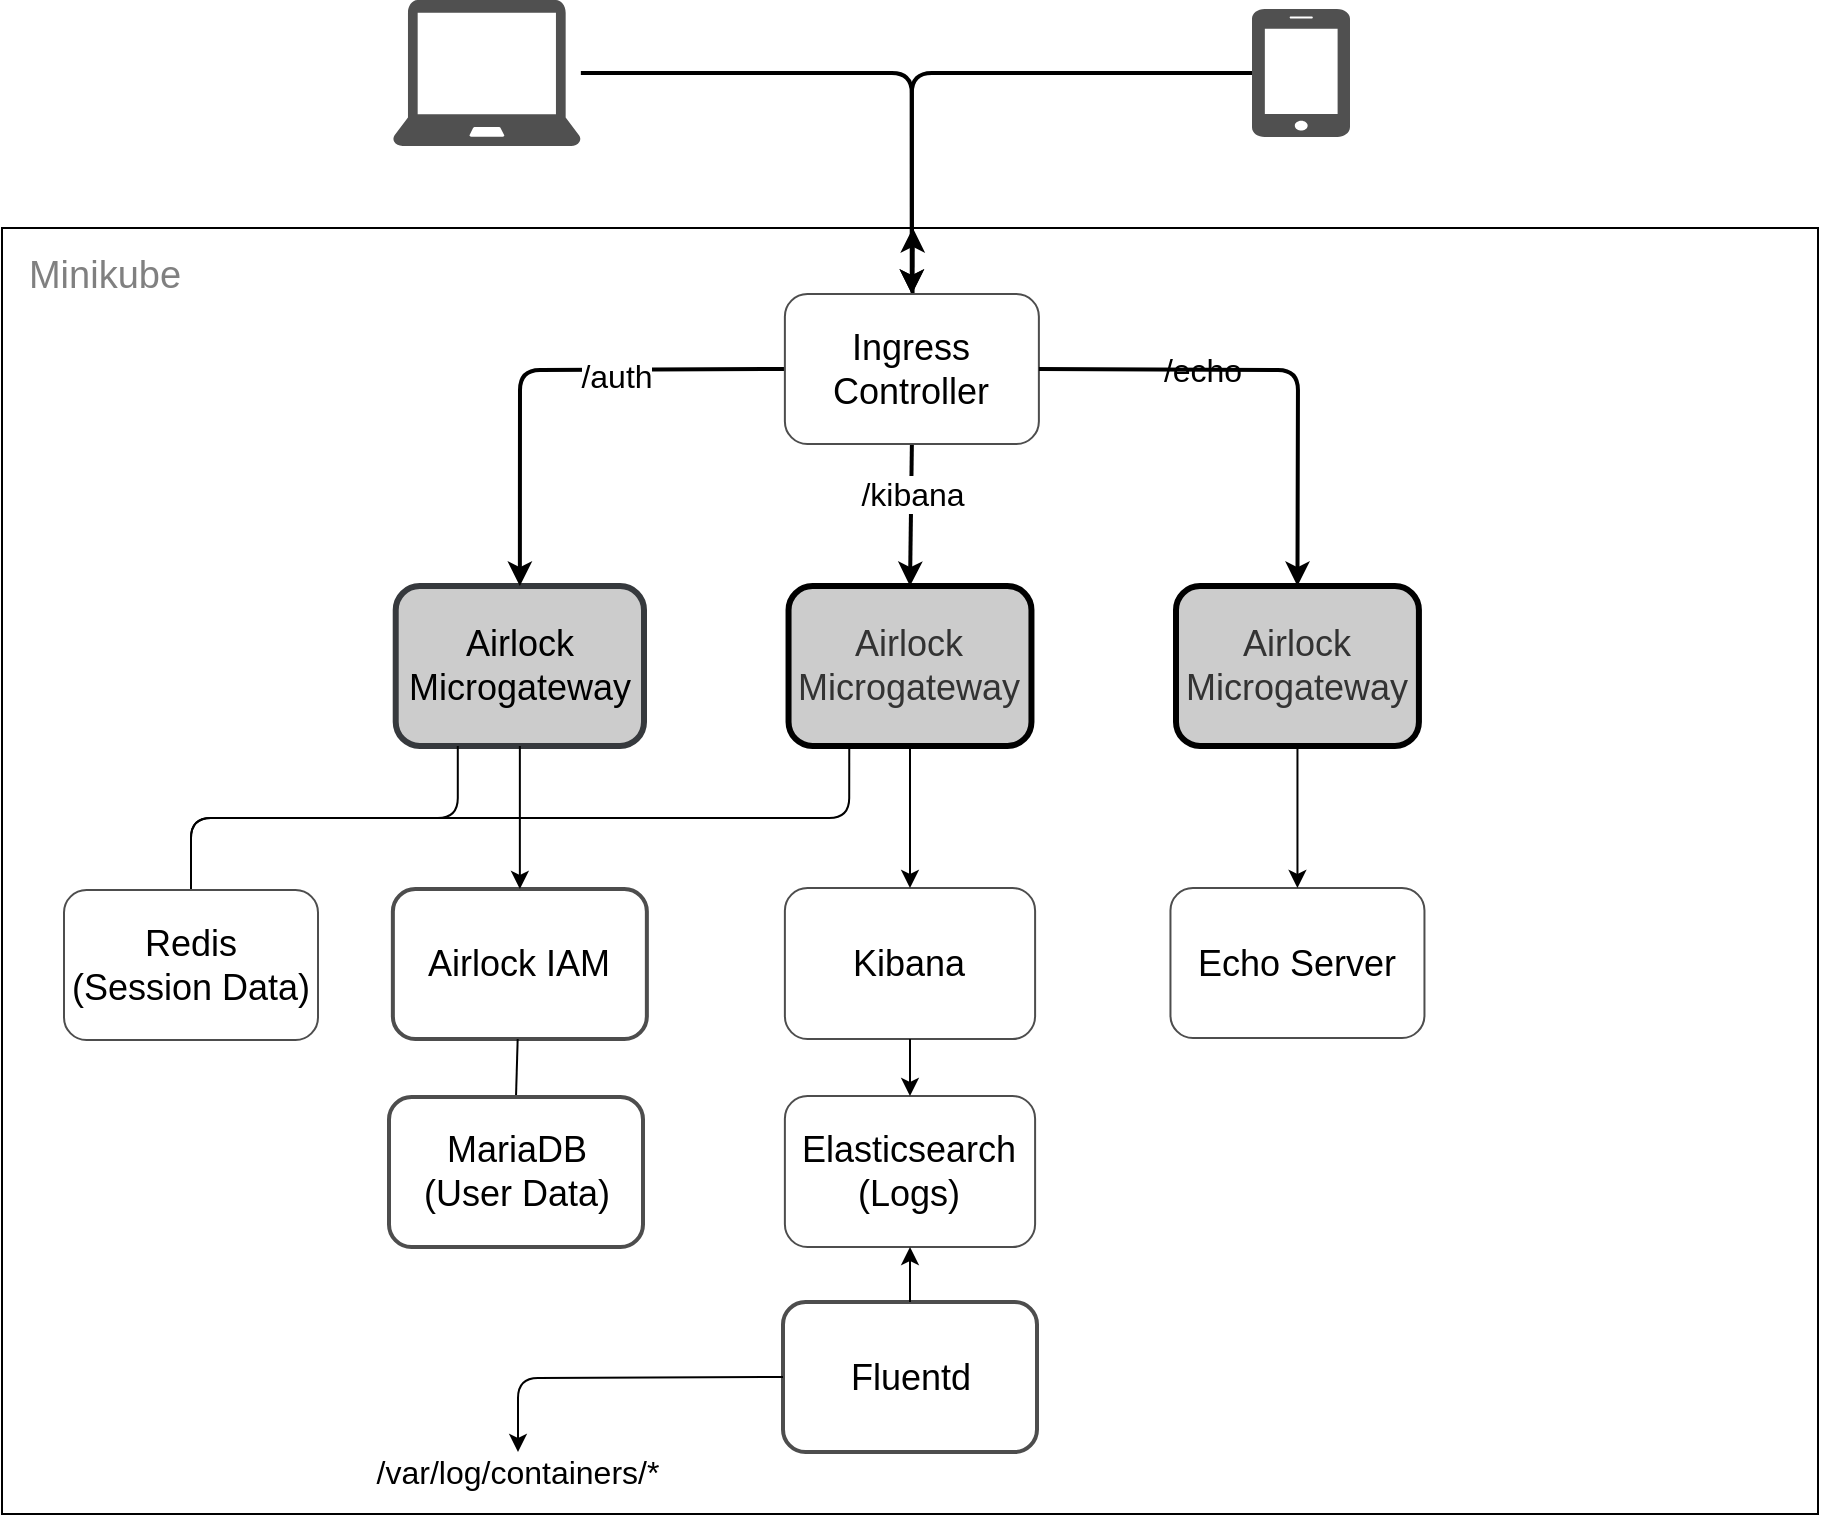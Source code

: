<mxfile version="14.4.3" type="device"><diagram id="WI9T0HZ2pTsCkuznbFz-" name="Page-1"><mxGraphModel dx="2062" dy="2019" grid="0" gridSize="10" guides="1" tooltips="1" connect="1" arrows="1" fold="1" page="1" pageScale="1" pageWidth="1169" pageHeight="827" math="0" shadow="0"><root><mxCell id="0"/><mxCell id="1" parent="0"/><mxCell id="zPxd7f9gdu0ujB_dVy6X-59" value="" style="rounded=0;whiteSpace=wrap;html=1;shadow=0;glass=0;sketch=0;strokeColor=#000000;strokeWidth=1;fillColor=none;" parent="1" vertex="1"><mxGeometry x="140" y="-696" width="908" height="643" as="geometry"/></mxCell><mxCell id="w9wuaRJPN0vWNbS5Cw9o-62" value="" style="pointerEvents=1;shadow=0;dashed=0;html=1;strokeColor=none;fillColor=#505050;labelPosition=center;verticalLabelPosition=bottom;verticalAlign=top;outlineConnect=0;align=center;shape=mxgraph.office.devices.laptop;fontStyle=1" parent="1" vertex="1"><mxGeometry x="335.43" y="-810" width="94" height="73" as="geometry"/></mxCell><mxCell id="5LJMf_2BfoSnGEr0R3gu-9" value="" style="group" parent="1" vertex="1" connectable="0"><mxGeometry x="765" y="-805.5" width="49" height="64" as="geometry"/></mxCell><mxCell id="l-q5ioN7zxDLsIIErkMB-75" value="" style="pointerEvents=1;shadow=0;dashed=0;html=1;strokeColor=none;fillColor=#505050;labelPosition=center;verticalLabelPosition=bottom;verticalAlign=top;outlineConnect=0;align=center;shape=mxgraph.office.devices.cell_phone_iphone_proportional;fontStyle=1" parent="5LJMf_2BfoSnGEr0R3gu-9" vertex="1"><mxGeometry width="49.0" height="64.0" as="geometry"/></mxCell><mxCell id="l-q5ioN7zxDLsIIErkMB-66" value="&lt;font style=&quot;font-size: 18px;&quot;&gt;Airlock Microgateway&lt;/font&gt;" style="rounded=1;whiteSpace=wrap;html=1;align=center;fontColor=#333333;fontSize=18;fontStyle=0;labelBackgroundColor=none;strokeWidth=3;shadow=0;fillColor=#CCCCCC;" parent="1" vertex="1"><mxGeometry x="727" y="-517" width="121.46" height="80" as="geometry"/></mxCell><mxCell id="l-q5ioN7zxDLsIIErkMB-79" value="Minikube" style="text;html=1;align=center;verticalAlign=middle;resizable=0;points=[];autosize=1;fontSize=19;labelBackgroundColor=none;fontStyle=0;fontColor=#808080;" parent="1" vertex="1"><mxGeometry x="147.998" y="-686" width="86" height="27" as="geometry"/></mxCell><mxCell id="w9wuaRJPN0vWNbS5Cw9o-79" value="&lt;font style=&quot;font-size: 18px;&quot;&gt;Airlock IAM&lt;/font&gt;" style="rounded=1;whiteSpace=wrap;html=1;strokeColor=#4D4D4D;fillColor=#ffffff;align=center;labelBackgroundColor=none;fontSize=18;fontStyle=0;fontColor=#000000;strokeWidth=2;shadow=0;" parent="1" vertex="1"><mxGeometry x="335.43" y="-365.5" width="127" height="75" as="geometry"/></mxCell><mxCell id="zPxd7f9gdu0ujB_dVy6X-16" value="&lt;font style=&quot;font-size: 18px;&quot;&gt;Airlock Microgateway&lt;/font&gt;" style="rounded=1;whiteSpace=wrap;html=1;align=center;fontSize=18;fontStyle=0;labelBackgroundColor=none;strokeWidth=3;strokeColor=#36393d;shadow=0;sketch=0;glass=0;fillColor=#CCCCCC;" parent="1" vertex="1"><mxGeometry x="336.86" y="-517" width="124.14" height="80" as="geometry"/></mxCell><mxCell id="zPxd7f9gdu0ujB_dVy6X-21" value="" style="endArrow=none;html=1;exitX=0.5;exitY=0;exitDx=0;exitDy=0;" parent="1" source="lVdv-ffWIgl_E9PSQNQW-1" target="w9wuaRJPN0vWNbS5Cw9o-79" edge="1"><mxGeometry x="282" y="-432.5" width="50" height="50" as="geometry"><mxPoint x="397.585" y="-148.25" as="sourcePoint"/><mxPoint x="176" y="-221.5" as="targetPoint"/></mxGeometry></mxCell><mxCell id="zPxd7f9gdu0ujB_dVy6X-25" value="&lt;font style=&quot;font-size: 18px;&quot;&gt;Echo Server&lt;/font&gt;" style="rounded=1;whiteSpace=wrap;html=1;strokeColor=#4D4D4D;fillColor=#ffffff;align=center;labelBackgroundColor=none;fontSize=18;fontStyle=0;fontColor=#000000;strokeWidth=1;" parent="1" vertex="1"><mxGeometry x="724.23" y="-366" width="127" height="75" as="geometry"/></mxCell><mxCell id="zPxd7f9gdu0ujB_dVy6X-27" value="&lt;font style=&quot;font-size: 18px;&quot;&gt;Kibana&lt;/font&gt;" style="rounded=1;whiteSpace=wrap;html=1;strokeColor=#4D4D4D;fillColor=#ffffff;align=center;labelBackgroundColor=none;fontSize=18;fontStyle=0;fontColor=#000000;strokeWidth=1;" parent="1" vertex="1"><mxGeometry x="531.44" y="-366" width="125.11" height="75.5" as="geometry"/></mxCell><mxCell id="zPxd7f9gdu0ujB_dVy6X-37" value="" style="endArrow=none;startArrow=none;html=1;edgeStyle=orthogonalEdgeStyle;startFill=0;endFill=0;entryX=0.25;entryY=1;entryDx=0;entryDy=0;exitX=0.5;exitY=0;exitDx=0;exitDy=0;" parent="1" source="lVdv-ffWIgl_E9PSQNQW-7" target="zPxd7f9gdu0ujB_dVy6X-16" edge="1"><mxGeometry width="50" height="50" relative="1" as="geometry"><mxPoint x="277" y="-412.5" as="sourcePoint"/><mxPoint x="189" y="-451" as="targetPoint"/></mxGeometry></mxCell><mxCell id="zPxd7f9gdu0ujB_dVy6X-39" value="" style="endArrow=none;startArrow=none;html=1;edgeStyle=orthogonalEdgeStyle;startFill=0;endFill=0;entryX=0.25;entryY=1;entryDx=0;entryDy=0;exitX=0.5;exitY=0;exitDx=0;exitDy=0;" parent="1" source="lVdv-ffWIgl_E9PSQNQW-7" target="zPxd7f9gdu0ujB_dVy6X-17" edge="1"><mxGeometry width="50" height="50" relative="1" as="geometry"><mxPoint x="277" y="-412.5" as="sourcePoint"/><mxPoint x="471.0" y="-467" as="targetPoint"/></mxGeometry></mxCell><mxCell id="zPxd7f9gdu0ujB_dVy6X-48" style="edgeStyle=orthogonalEdgeStyle;rounded=1;orthogonalLoop=1;jettySize=auto;html=1;fontColor=#000000;strokeWidth=2;fontSize=11;fontStyle=1;entryX=0.5;entryY=0;entryDx=0;entryDy=0;" parent="1" source="l-q5ioN7zxDLsIIErkMB-75" target="lVdv-ffWIgl_E9PSQNQW-13" edge="1"><mxGeometry relative="1" as="geometry"><mxPoint x="642.5" y="-648" as="targetPoint"/><Array as="points"/><mxPoint x="579" y="-695" as="sourcePoint"/></mxGeometry></mxCell><mxCell id="zPxd7f9gdu0ujB_dVy6X-49" style="edgeStyle=orthogonalEdgeStyle;rounded=1;orthogonalLoop=1;jettySize=auto;html=1;fontColor=#000000;strokeWidth=2;fontSize=11;fontStyle=1;entryX=0.5;entryY=0;entryDx=0;entryDy=0;" parent="1" source="w9wuaRJPN0vWNbS5Cw9o-62" target="lVdv-ffWIgl_E9PSQNQW-13" edge="1"><mxGeometry relative="1" as="geometry"><mxPoint x="642.5" y="-648" as="targetPoint"/><Array as="points"/><mxPoint x="688.6" y="-694" as="sourcePoint"/></mxGeometry></mxCell><mxCell id="zPxd7f9gdu0ujB_dVy6X-62" value="" style="endArrow=classic;html=1;strokeWidth=2;entryX=0.5;entryY=0;entryDx=0;entryDy=0;exitX=0;exitY=0.5;exitDx=0;exitDy=0;" parent="1" source="lVdv-ffWIgl_E9PSQNQW-13" target="zPxd7f9gdu0ujB_dVy6X-16" edge="1"><mxGeometry width="50" height="50" relative="1" as="geometry"><mxPoint x="464" y="-583" as="sourcePoint"/><mxPoint x="441.5" y="-535" as="targetPoint"/><Array as="points"><mxPoint x="399" y="-625"/></Array></mxGeometry></mxCell><mxCell id="zPxd7f9gdu0ujB_dVy6X-68" value="/auth" style="edgeLabel;html=1;align=center;verticalAlign=middle;resizable=0;points=[];fontSize=16;" parent="zPxd7f9gdu0ujB_dVy6X-62" vertex="1" connectable="0"><mxGeometry x="-0.294" y="3" relative="1" as="geometry"><mxPoint as="offset"/></mxGeometry></mxCell><mxCell id="zPxd7f9gdu0ujB_dVy6X-64" value="" style="endArrow=classic;html=1;strokeWidth=2;exitX=0.5;exitY=1;exitDx=0;exitDy=0;" parent="1" source="lVdv-ffWIgl_E9PSQNQW-13" target="zPxd7f9gdu0ujB_dVy6X-59" edge="1"><mxGeometry width="50" height="50" relative="1" as="geometry"><mxPoint x="672" y="-579" as="sourcePoint"/><mxPoint x="672.23" y="-510" as="targetPoint"/><Array as="points"/></mxGeometry></mxCell><mxCell id="zPxd7f9gdu0ujB_dVy6X-65" value="/echo" style="edgeLabel;html=1;align=center;verticalAlign=middle;resizable=0;points=[];fontSize=16;" parent="zPxd7f9gdu0ujB_dVy6X-64" vertex="1" connectable="0"><mxGeometry x="-0.312" relative="1" as="geometry"><mxPoint as="offset"/></mxGeometry></mxCell><mxCell id="zPxd7f9gdu0ujB_dVy6X-66" value="" style="endArrow=classic;html=1;strokeWidth=2;exitX=0.5;exitY=1;exitDx=0;exitDy=0;entryX=0.5;entryY=0;entryDx=0;entryDy=0;" parent="1" source="lVdv-ffWIgl_E9PSQNQW-13" target="zPxd7f9gdu0ujB_dVy6X-17" edge="1"><mxGeometry width="50" height="50" relative="1" as="geometry"><mxPoint x="767" y="-608" as="sourcePoint"/><mxPoint x="782.67" y="-535" as="targetPoint"/><Array as="points"/></mxGeometry></mxCell><mxCell id="zPxd7f9gdu0ujB_dVy6X-67" value="/kibana" style="edgeLabel;html=1;align=center;verticalAlign=middle;resizable=0;points=[];fontSize=16;" parent="zPxd7f9gdu0ujB_dVy6X-66" vertex="1" connectable="0"><mxGeometry x="-0.312" relative="1" as="geometry"><mxPoint as="offset"/></mxGeometry></mxCell><mxCell id="lVdv-ffWIgl_E9PSQNQW-1" value="MariaDB&lt;br&gt;(User Data)" style="rounded=1;whiteSpace=wrap;html=1;strokeColor=#4D4D4D;fillColor=#ffffff;align=center;labelBackgroundColor=none;fontSize=18;fontStyle=0;fontColor=#000000;strokeWidth=2;shadow=0;" parent="1" vertex="1"><mxGeometry x="333.5" y="-261.5" width="127" height="75" as="geometry"/></mxCell><mxCell id="lVdv-ffWIgl_E9PSQNQW-2" value="Elasticsearch&lt;br&gt;(Logs)" style="rounded=1;whiteSpace=wrap;html=1;strokeColor=#4D4D4D;fillColor=#ffffff;align=center;labelBackgroundColor=none;fontSize=18;fontStyle=0;fontColor=#000000;strokeWidth=1;" parent="1" vertex="1"><mxGeometry x="531.44" y="-262" width="125.11" height="75.5" as="geometry"/></mxCell><mxCell id="lVdv-ffWIgl_E9PSQNQW-3" value="Fluentd" style="rounded=1;whiteSpace=wrap;html=1;strokeColor=#4D4D4D;fillColor=#ffffff;align=center;labelBackgroundColor=none;fontSize=18;fontStyle=0;fontColor=#000000;strokeWidth=2;shadow=0;" parent="1" vertex="1"><mxGeometry x="530.5" y="-159" width="127" height="75" as="geometry"/></mxCell><mxCell id="lVdv-ffWIgl_E9PSQNQW-4" value="" style="endArrow=classic;html=1;exitX=0.5;exitY=0;exitDx=0;exitDy=0;" parent="1" source="lVdv-ffWIgl_E9PSQNQW-3" target="lVdv-ffWIgl_E9PSQNQW-2" edge="1"><mxGeometry width="50" height="50" relative="1" as="geometry"><mxPoint x="557" y="-213" as="sourcePoint"/><mxPoint x="607" y="-263" as="targetPoint"/></mxGeometry></mxCell><mxCell id="lVdv-ffWIgl_E9PSQNQW-5" value="" style="endArrow=classic;html=1;entryX=0.5;entryY=0;entryDx=0;entryDy=0;exitX=0.5;exitY=1;exitDx=0;exitDy=0;" parent="1" source="zPxd7f9gdu0ujB_dVy6X-27" target="lVdv-ffWIgl_E9PSQNQW-2" edge="1"><mxGeometry width="50" height="50" relative="1" as="geometry"><mxPoint x="557" y="-213" as="sourcePoint"/><mxPoint x="607" y="-263" as="targetPoint"/></mxGeometry></mxCell><mxCell id="lVdv-ffWIgl_E9PSQNQW-6" value="" style="endArrow=classic;html=1;entryX=0.5;entryY=0;entryDx=0;entryDy=0;" parent="1" source="zPxd7f9gdu0ujB_dVy6X-17" target="zPxd7f9gdu0ujB_dVy6X-27" edge="1"><mxGeometry width="50" height="50" relative="1" as="geometry"><mxPoint x="781" y="-443" as="sourcePoint"/><mxPoint x="609" y="-264" as="targetPoint"/></mxGeometry></mxCell><mxCell id="zPxd7f9gdu0ujB_dVy6X-17" value="&lt;font style=&quot;font-size: 18px;&quot;&gt;Airlock Microgateway&lt;/font&gt;" style="rounded=1;whiteSpace=wrap;html=1;align=center;fontColor=#333333;fontSize=18;fontStyle=0;labelBackgroundColor=none;strokeWidth=3;shadow=0;fillColor=#CCCCCC;" parent="1" vertex="1"><mxGeometry x="533.27" y="-517" width="121.46" height="80" as="geometry"/></mxCell><mxCell id="lVdv-ffWIgl_E9PSQNQW-7" value="Redis&lt;br&gt;(Session Data)" style="rounded=1;whiteSpace=wrap;html=1;strokeColor=#4D4D4D;fillColor=#ffffff;align=center;labelBackgroundColor=none;fontSize=18;fontStyle=0;fontColor=#000000;strokeWidth=1;" parent="1" vertex="1"><mxGeometry x="171" y="-365" width="127" height="75" as="geometry"/></mxCell><mxCell id="lVdv-ffWIgl_E9PSQNQW-8" value="" style="endArrow=classic;html=1;exitX=0.5;exitY=1;exitDx=0;exitDy=0;entryX=0.5;entryY=0;entryDx=0;entryDy=0;" parent="1" source="zPxd7f9gdu0ujB_dVy6X-16" target="w9wuaRJPN0vWNbS5Cw9o-79" edge="1"><mxGeometry width="50" height="50" relative="1" as="geometry"><mxPoint x="559" y="-214" as="sourcePoint"/><mxPoint x="609" y="-264" as="targetPoint"/></mxGeometry></mxCell><mxCell id="lVdv-ffWIgl_E9PSQNQW-9" value="" style="endArrow=classic;html=1;exitX=0.5;exitY=1;exitDx=0;exitDy=0;entryX=0.5;entryY=0;entryDx=0;entryDy=0;" parent="1" source="l-q5ioN7zxDLsIIErkMB-66" target="zPxd7f9gdu0ujB_dVy6X-25" edge="1"><mxGeometry width="50" height="50" relative="1" as="geometry"><mxPoint x="559" y="-214" as="sourcePoint"/><mxPoint x="609" y="-264" as="targetPoint"/></mxGeometry></mxCell><mxCell id="lVdv-ffWIgl_E9PSQNQW-11" value="/var/log/containers/*" style="text;html=1;strokeColor=none;fillColor=none;align=center;verticalAlign=middle;whiteSpace=wrap;rounded=0;fontSize=16;" parent="1" vertex="1"><mxGeometry x="313" y="-84" width="170" height="20" as="geometry"/></mxCell><mxCell id="lVdv-ffWIgl_E9PSQNQW-12" value="" style="endArrow=classic;html=1;fontSize=16;exitX=0;exitY=0.5;exitDx=0;exitDy=0;entryX=0.5;entryY=0;entryDx=0;entryDy=0;rounded=1;" parent="1" source="lVdv-ffWIgl_E9PSQNQW-3" target="lVdv-ffWIgl_E9PSQNQW-11" edge="1"><mxGeometry width="50" height="50" relative="1" as="geometry"><mxPoint x="559" y="-214" as="sourcePoint"/><mxPoint x="609" y="-264" as="targetPoint"/><Array as="points"><mxPoint x="398" y="-121"/></Array></mxGeometry></mxCell><mxCell id="lVdv-ffWIgl_E9PSQNQW-13" value="Ingress Controller" style="rounded=1;whiteSpace=wrap;html=1;strokeColor=#4D4D4D;fillColor=#ffffff;align=center;labelBackgroundColor=none;fontSize=18;fontStyle=0;fontColor=#000000;strokeWidth=1;" parent="1" vertex="1"><mxGeometry x="531.44" y="-663" width="127" height="75" as="geometry"/></mxCell><mxCell id="Y9-w8uVikEXSAy8haEVa-3" value="" style="endArrow=classic;html=1;strokeWidth=2;exitX=1;exitY=0.5;exitDx=0;exitDy=0;entryX=0.5;entryY=0;entryDx=0;entryDy=0;" parent="1" source="lVdv-ffWIgl_E9PSQNQW-13" target="l-q5ioN7zxDLsIIErkMB-66" edge="1"><mxGeometry width="50" height="50" relative="1" as="geometry"><mxPoint x="604.94" y="-578" as="sourcePoint"/><mxPoint x="604" y="-507" as="targetPoint"/><Array as="points"><mxPoint x="788" y="-625"/></Array></mxGeometry></mxCell><mxCell id="Y9-w8uVikEXSAy8haEVa-4" value="/echo" style="edgeLabel;html=1;align=center;verticalAlign=middle;resizable=0;points=[];fontSize=16;labelBackgroundColor=none;" parent="Y9-w8uVikEXSAy8haEVa-3" vertex="1" connectable="0"><mxGeometry x="-0.312" relative="1" as="geometry"><mxPoint as="offset"/></mxGeometry></mxCell></root></mxGraphModel></diagram></mxfile>
